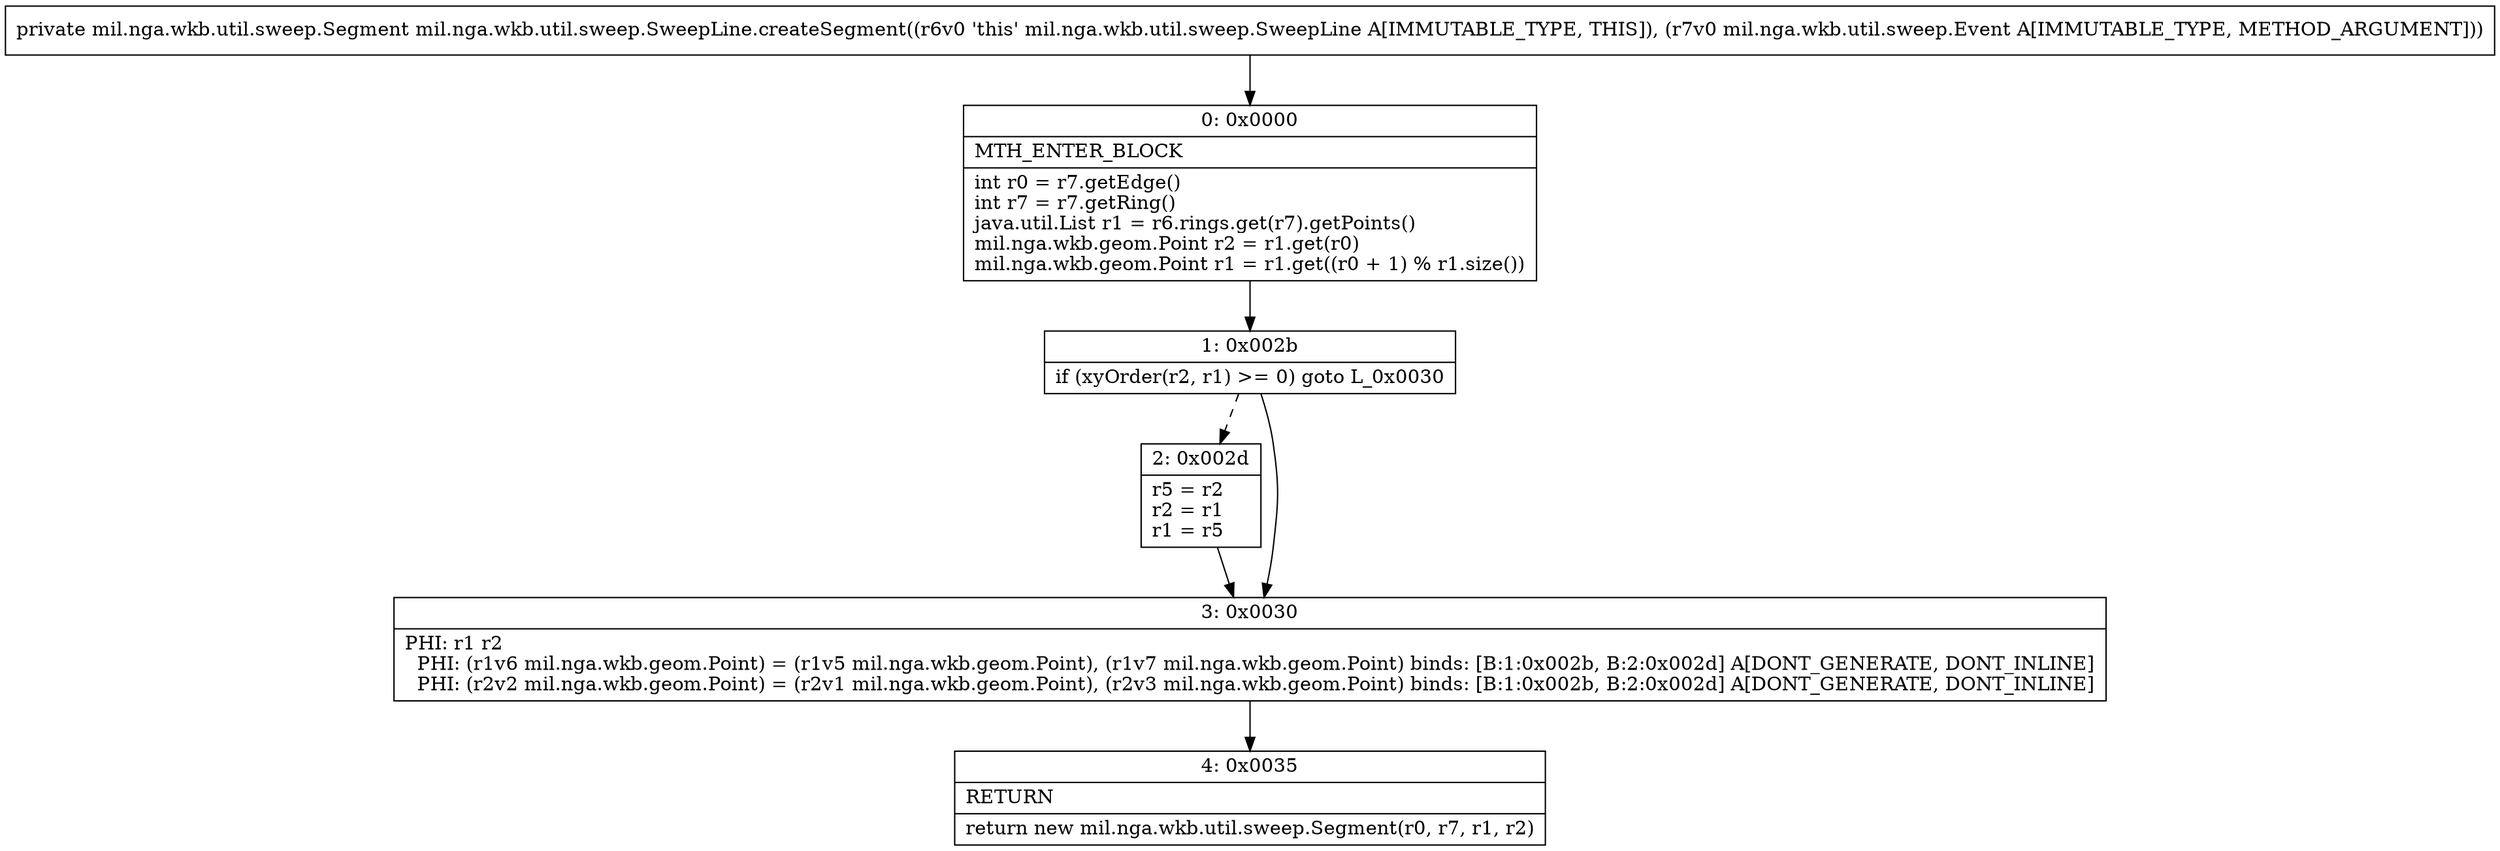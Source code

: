 digraph "CFG formil.nga.wkb.util.sweep.SweepLine.createSegment(Lmil\/nga\/wkb\/util\/sweep\/Event;)Lmil\/nga\/wkb\/util\/sweep\/Segment;" {
Node_0 [shape=record,label="{0\:\ 0x0000|MTH_ENTER_BLOCK\l|int r0 = r7.getEdge()\lint r7 = r7.getRing()\ljava.util.List r1 = r6.rings.get(r7).getPoints()\lmil.nga.wkb.geom.Point r2 = r1.get(r0)\lmil.nga.wkb.geom.Point r1 = r1.get((r0 + 1) % r1.size())\l}"];
Node_1 [shape=record,label="{1\:\ 0x002b|if (xyOrder(r2, r1) \>= 0) goto L_0x0030\l}"];
Node_2 [shape=record,label="{2\:\ 0x002d|r5 = r2\lr2 = r1\lr1 = r5\l}"];
Node_3 [shape=record,label="{3\:\ 0x0030|PHI: r1 r2 \l  PHI: (r1v6 mil.nga.wkb.geom.Point) = (r1v5 mil.nga.wkb.geom.Point), (r1v7 mil.nga.wkb.geom.Point) binds: [B:1:0x002b, B:2:0x002d] A[DONT_GENERATE, DONT_INLINE]\l  PHI: (r2v2 mil.nga.wkb.geom.Point) = (r2v1 mil.nga.wkb.geom.Point), (r2v3 mil.nga.wkb.geom.Point) binds: [B:1:0x002b, B:2:0x002d] A[DONT_GENERATE, DONT_INLINE]\l}"];
Node_4 [shape=record,label="{4\:\ 0x0035|RETURN\l|return new mil.nga.wkb.util.sweep.Segment(r0, r7, r1, r2)\l}"];
MethodNode[shape=record,label="{private mil.nga.wkb.util.sweep.Segment mil.nga.wkb.util.sweep.SweepLine.createSegment((r6v0 'this' mil.nga.wkb.util.sweep.SweepLine A[IMMUTABLE_TYPE, THIS]), (r7v0 mil.nga.wkb.util.sweep.Event A[IMMUTABLE_TYPE, METHOD_ARGUMENT])) }"];
MethodNode -> Node_0;
Node_0 -> Node_1;
Node_1 -> Node_2[style=dashed];
Node_1 -> Node_3;
Node_2 -> Node_3;
Node_3 -> Node_4;
}

